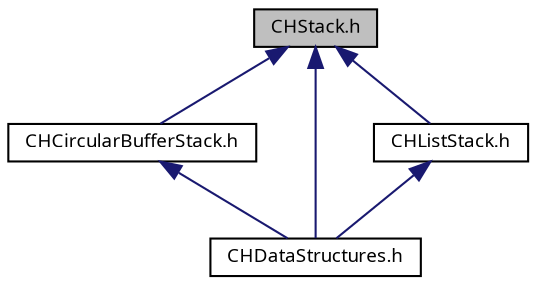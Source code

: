 digraph "CHStack.h"
{
  bgcolor="transparent";
  edge [fontname="LucidaGrande",fontsize="9",labelfontname="LucidaGrande",labelfontsize="9"];
  node [fontname="LucidaGrande",fontsize="9",shape=record];
  Node1 [label="CHStack.h",height=0.2,width=0.4,color="black", fillcolor="grey75", style="filled" fontcolor="black"];
  Node1 -> Node2 [dir="back",color="midnightblue",fontsize="9",style="solid",fontname="LucidaGrande"];
  Node2 [label="CHCircularBufferStack.h",height=0.2,width=0.4,color="black",URL="$_c_h_circular_buffer_stack_8h.html",tooltip="A simple CHStack implemented using a CHCircularBuffer."];
  Node2 -> Node3 [dir="back",color="midnightblue",fontsize="9",style="solid",fontname="LucidaGrande"];
  Node3 [label="CHDataStructures.h",height=0.2,width=0.4,color="black",URL="$_c_h_data_structures_8h.html",tooltip="An umbrella header which imports all the public header files for the framework."];
  Node1 -> Node3 [dir="back",color="midnightblue",fontsize="9",style="solid",fontname="LucidaGrande"];
  Node1 -> Node4 [dir="back",color="midnightblue",fontsize="9",style="solid",fontname="LucidaGrande"];
  Node4 [label="CHListStack.h",height=0.2,width=0.4,color="black",URL="$_c_h_list_stack_8h.html",tooltip="A simple CHStack implemented using a CHSinglyLinkedList."];
  Node4 -> Node3 [dir="back",color="midnightblue",fontsize="9",style="solid",fontname="LucidaGrande"];
}
